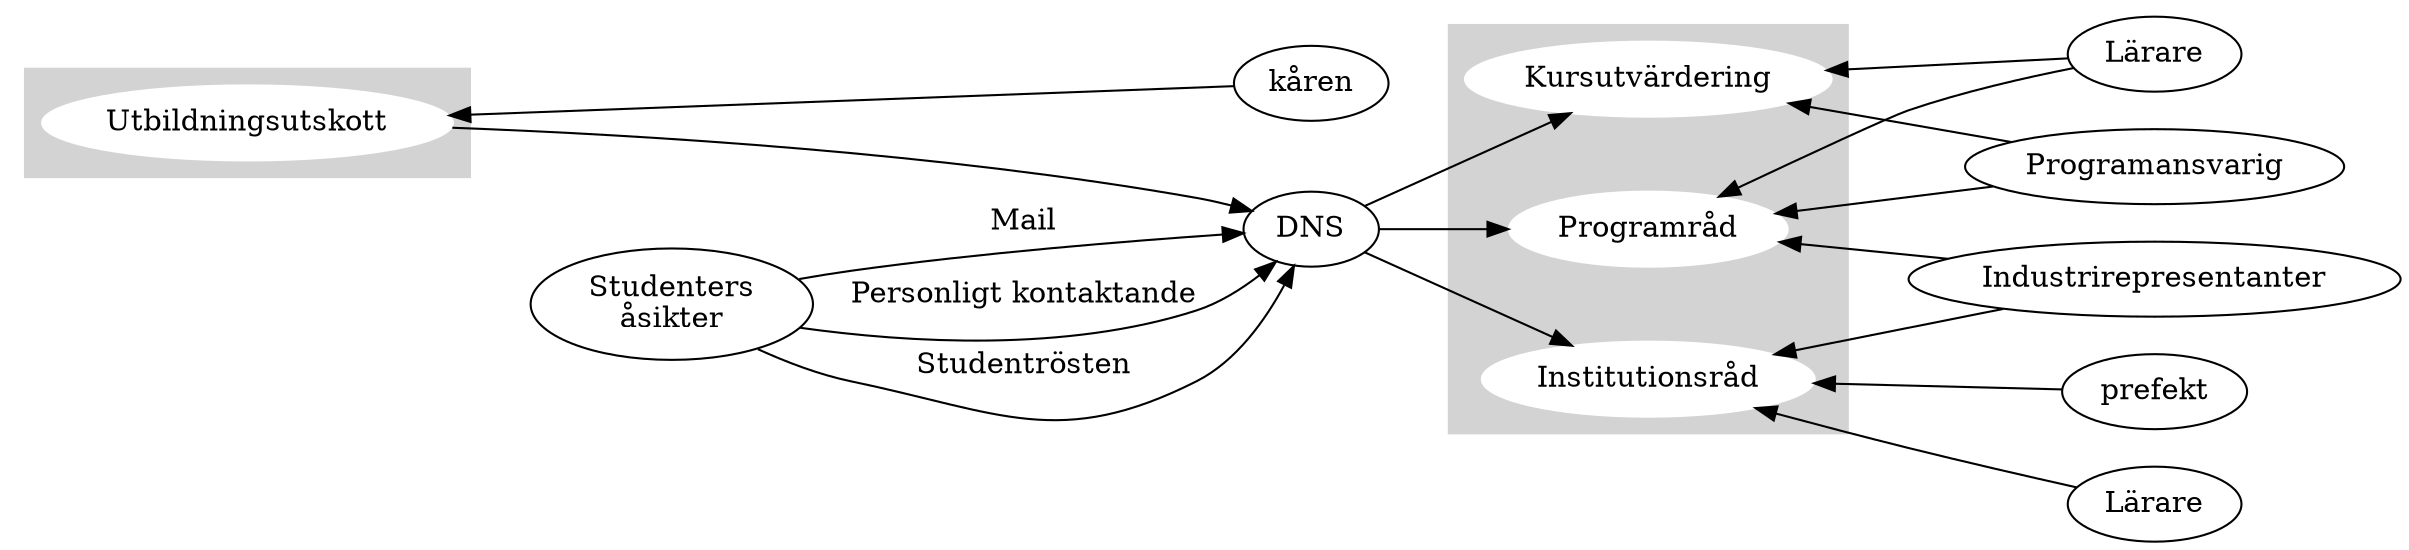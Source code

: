 digraph G {

    rankdir = LR

	subgraph cluster_0 {
		style=filled;
		color=lightgrey;
		node [style=filled,color=white];
        node[group=branches];
        Kursutvärdering
        Programråd
        Institutionsråd
		Kursutvärdering -> Programråd -> Institutionsråd  [weight = 1000, constraint=false, style=invis];
	//	label = "process #1";
	}
	
	subgraph cluster_1 {
        style=filled;
        color=lightgrey;
        node [style=filled,color=white];
	    Utbildningsutskott   
	}
	
    kåren -> Utbildningsutskott 
    -> DNS [minlen = 2]
	
	{rank=same kåren DNS}
	
        studs [label = "Studenters\nåsikter"]
    	
    	studs -> DNS [label ="Mail"]
    	studs -> DNS [label ="Personligt kontaktande"]
        studs -> DNS [label ="Studentrösten"]
        


	    teachers2 [label = "Lärare"]
        DNS -> Kursutvärdering
        DNS -> Institutionsråd
    	DNS -> Programråd

    	Kursutvärdering  -> Lärare [dir=back];
    	Kursutvärdering  -> Programansvarig [dir=back];
    	Programråd       -> Programansvarig [dir=back];
    	Programråd       -> Industrirepresentanter [dir=back];
    	Programråd       -> Lärare [dir=back];
        Institutionsråd  ->	teachers2 [dir=back];
        Institutionsråd  ->	prefekt [dir=back];
        Institutionsråd  -> Industrirepresentanter [dir=back];


    //	Institutionsråd  -> "Lärare" [dir=back];




}
